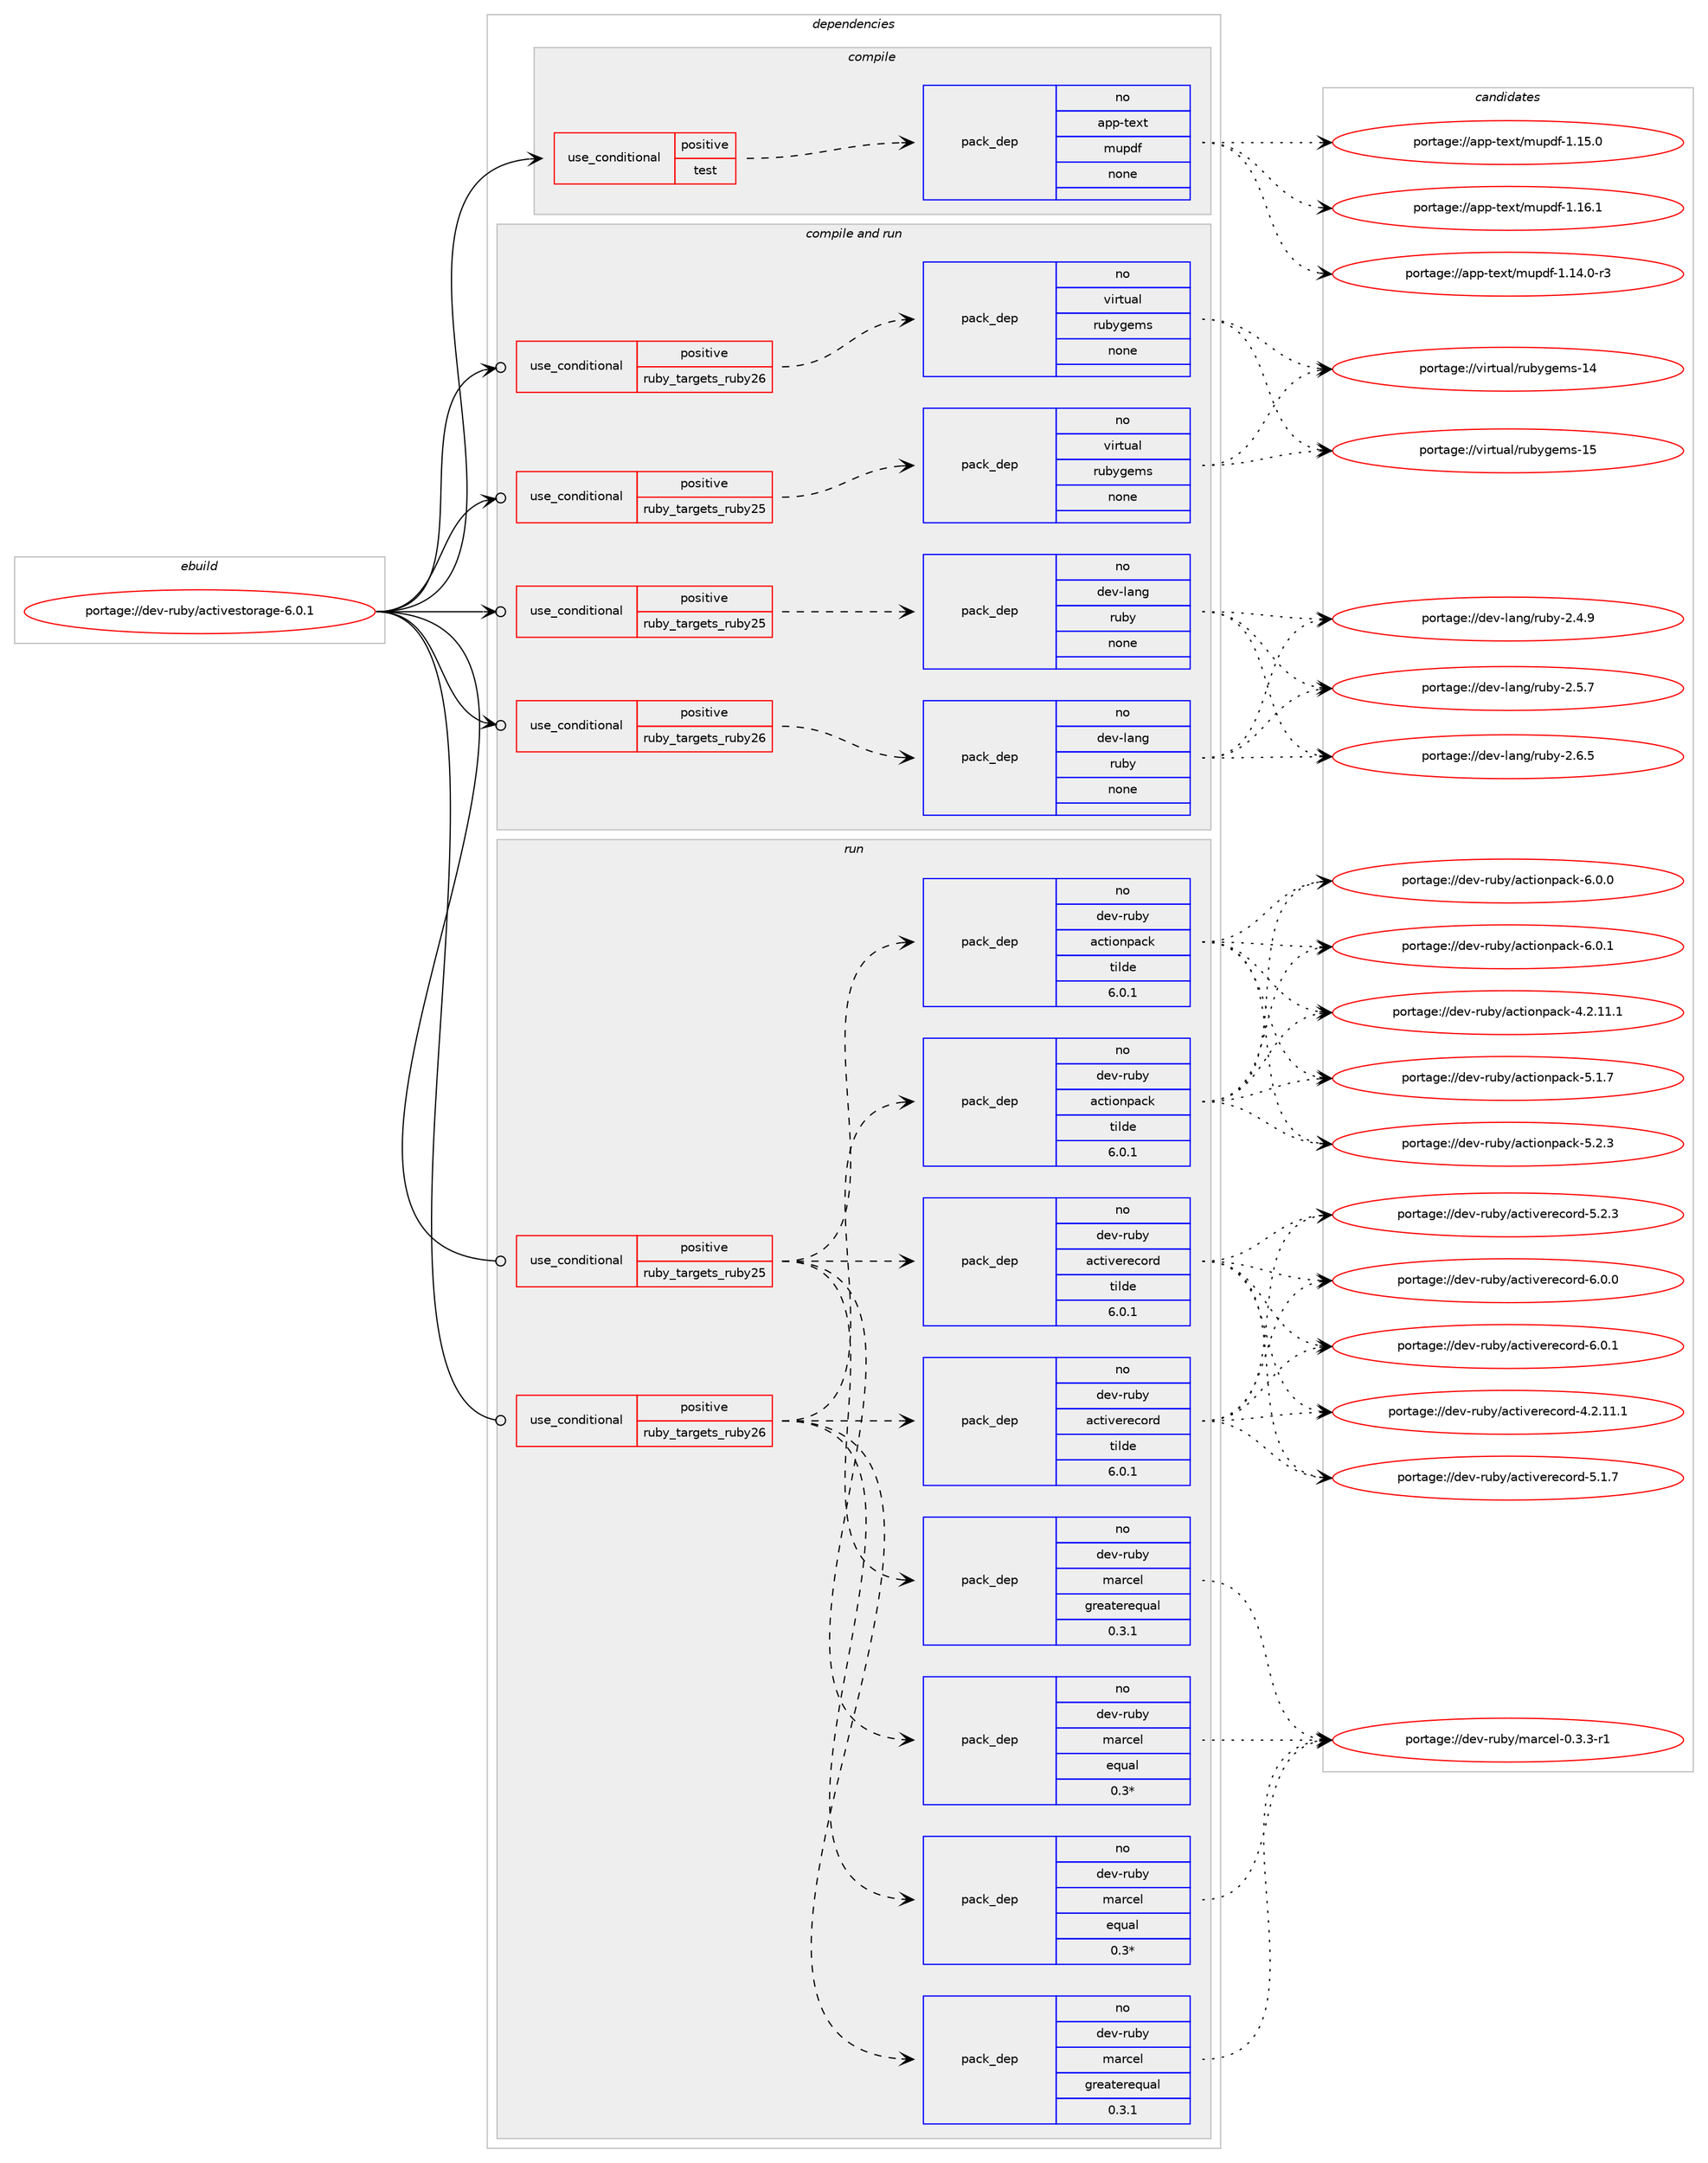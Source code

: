 digraph prolog {

# *************
# Graph options
# *************

newrank=true;
concentrate=true;
compound=true;
graph [rankdir=LR,fontname=Helvetica,fontsize=10,ranksep=1.5];#, ranksep=2.5, nodesep=0.2];
edge  [arrowhead=vee];
node  [fontname=Helvetica,fontsize=10];

# **********
# The ebuild
# **********

subgraph cluster_leftcol {
color=gray;
label=<<i>ebuild</i>>;
id [label="portage://dev-ruby/activestorage-6.0.1", color=red, width=4, href="../dev-ruby/activestorage-6.0.1.svg"];
}

# ****************
# The dependencies
# ****************

subgraph cluster_midcol {
color=gray;
label=<<i>dependencies</i>>;
subgraph cluster_compile {
fillcolor="#eeeeee";
style=filled;
label=<<i>compile</i>>;
subgraph cond46699 {
dependency210483 [label=<<TABLE BORDER="0" CELLBORDER="1" CELLSPACING="0" CELLPADDING="4"><TR><TD ROWSPAN="3" CELLPADDING="10">use_conditional</TD></TR><TR><TD>positive</TD></TR><TR><TD>test</TD></TR></TABLE>>, shape=none, color=red];
subgraph pack160328 {
dependency210484 [label=<<TABLE BORDER="0" CELLBORDER="1" CELLSPACING="0" CELLPADDING="4" WIDTH="220"><TR><TD ROWSPAN="6" CELLPADDING="30">pack_dep</TD></TR><TR><TD WIDTH="110">no</TD></TR><TR><TD>app-text</TD></TR><TR><TD>mupdf</TD></TR><TR><TD>none</TD></TR><TR><TD></TD></TR></TABLE>>, shape=none, color=blue];
}
dependency210483:e -> dependency210484:w [weight=20,style="dashed",arrowhead="vee"];
}
id:e -> dependency210483:w [weight=20,style="solid",arrowhead="vee"];
}
subgraph cluster_compileandrun {
fillcolor="#eeeeee";
style=filled;
label=<<i>compile and run</i>>;
subgraph cond46700 {
dependency210485 [label=<<TABLE BORDER="0" CELLBORDER="1" CELLSPACING="0" CELLPADDING="4"><TR><TD ROWSPAN="3" CELLPADDING="10">use_conditional</TD></TR><TR><TD>positive</TD></TR><TR><TD>ruby_targets_ruby25</TD></TR></TABLE>>, shape=none, color=red];
subgraph pack160329 {
dependency210486 [label=<<TABLE BORDER="0" CELLBORDER="1" CELLSPACING="0" CELLPADDING="4" WIDTH="220"><TR><TD ROWSPAN="6" CELLPADDING="30">pack_dep</TD></TR><TR><TD WIDTH="110">no</TD></TR><TR><TD>dev-lang</TD></TR><TR><TD>ruby</TD></TR><TR><TD>none</TD></TR><TR><TD></TD></TR></TABLE>>, shape=none, color=blue];
}
dependency210485:e -> dependency210486:w [weight=20,style="dashed",arrowhead="vee"];
}
id:e -> dependency210485:w [weight=20,style="solid",arrowhead="odotvee"];
subgraph cond46701 {
dependency210487 [label=<<TABLE BORDER="0" CELLBORDER="1" CELLSPACING="0" CELLPADDING="4"><TR><TD ROWSPAN="3" CELLPADDING="10">use_conditional</TD></TR><TR><TD>positive</TD></TR><TR><TD>ruby_targets_ruby25</TD></TR></TABLE>>, shape=none, color=red];
subgraph pack160330 {
dependency210488 [label=<<TABLE BORDER="0" CELLBORDER="1" CELLSPACING="0" CELLPADDING="4" WIDTH="220"><TR><TD ROWSPAN="6" CELLPADDING="30">pack_dep</TD></TR><TR><TD WIDTH="110">no</TD></TR><TR><TD>virtual</TD></TR><TR><TD>rubygems</TD></TR><TR><TD>none</TD></TR><TR><TD></TD></TR></TABLE>>, shape=none, color=blue];
}
dependency210487:e -> dependency210488:w [weight=20,style="dashed",arrowhead="vee"];
}
id:e -> dependency210487:w [weight=20,style="solid",arrowhead="odotvee"];
subgraph cond46702 {
dependency210489 [label=<<TABLE BORDER="0" CELLBORDER="1" CELLSPACING="0" CELLPADDING="4"><TR><TD ROWSPAN="3" CELLPADDING="10">use_conditional</TD></TR><TR><TD>positive</TD></TR><TR><TD>ruby_targets_ruby26</TD></TR></TABLE>>, shape=none, color=red];
subgraph pack160331 {
dependency210490 [label=<<TABLE BORDER="0" CELLBORDER="1" CELLSPACING="0" CELLPADDING="4" WIDTH="220"><TR><TD ROWSPAN="6" CELLPADDING="30">pack_dep</TD></TR><TR><TD WIDTH="110">no</TD></TR><TR><TD>dev-lang</TD></TR><TR><TD>ruby</TD></TR><TR><TD>none</TD></TR><TR><TD></TD></TR></TABLE>>, shape=none, color=blue];
}
dependency210489:e -> dependency210490:w [weight=20,style="dashed",arrowhead="vee"];
}
id:e -> dependency210489:w [weight=20,style="solid",arrowhead="odotvee"];
subgraph cond46703 {
dependency210491 [label=<<TABLE BORDER="0" CELLBORDER="1" CELLSPACING="0" CELLPADDING="4"><TR><TD ROWSPAN="3" CELLPADDING="10">use_conditional</TD></TR><TR><TD>positive</TD></TR><TR><TD>ruby_targets_ruby26</TD></TR></TABLE>>, shape=none, color=red];
subgraph pack160332 {
dependency210492 [label=<<TABLE BORDER="0" CELLBORDER="1" CELLSPACING="0" CELLPADDING="4" WIDTH="220"><TR><TD ROWSPAN="6" CELLPADDING="30">pack_dep</TD></TR><TR><TD WIDTH="110">no</TD></TR><TR><TD>virtual</TD></TR><TR><TD>rubygems</TD></TR><TR><TD>none</TD></TR><TR><TD></TD></TR></TABLE>>, shape=none, color=blue];
}
dependency210491:e -> dependency210492:w [weight=20,style="dashed",arrowhead="vee"];
}
id:e -> dependency210491:w [weight=20,style="solid",arrowhead="odotvee"];
}
subgraph cluster_run {
fillcolor="#eeeeee";
style=filled;
label=<<i>run</i>>;
subgraph cond46704 {
dependency210493 [label=<<TABLE BORDER="0" CELLBORDER="1" CELLSPACING="0" CELLPADDING="4"><TR><TD ROWSPAN="3" CELLPADDING="10">use_conditional</TD></TR><TR><TD>positive</TD></TR><TR><TD>ruby_targets_ruby25</TD></TR></TABLE>>, shape=none, color=red];
subgraph pack160333 {
dependency210494 [label=<<TABLE BORDER="0" CELLBORDER="1" CELLSPACING="0" CELLPADDING="4" WIDTH="220"><TR><TD ROWSPAN="6" CELLPADDING="30">pack_dep</TD></TR><TR><TD WIDTH="110">no</TD></TR><TR><TD>dev-ruby</TD></TR><TR><TD>actionpack</TD></TR><TR><TD>tilde</TD></TR><TR><TD>6.0.1</TD></TR></TABLE>>, shape=none, color=blue];
}
dependency210493:e -> dependency210494:w [weight=20,style="dashed",arrowhead="vee"];
subgraph pack160334 {
dependency210495 [label=<<TABLE BORDER="0" CELLBORDER="1" CELLSPACING="0" CELLPADDING="4" WIDTH="220"><TR><TD ROWSPAN="6" CELLPADDING="30">pack_dep</TD></TR><TR><TD WIDTH="110">no</TD></TR><TR><TD>dev-ruby</TD></TR><TR><TD>activerecord</TD></TR><TR><TD>tilde</TD></TR><TR><TD>6.0.1</TD></TR></TABLE>>, shape=none, color=blue];
}
dependency210493:e -> dependency210495:w [weight=20,style="dashed",arrowhead="vee"];
subgraph pack160335 {
dependency210496 [label=<<TABLE BORDER="0" CELLBORDER="1" CELLSPACING="0" CELLPADDING="4" WIDTH="220"><TR><TD ROWSPAN="6" CELLPADDING="30">pack_dep</TD></TR><TR><TD WIDTH="110">no</TD></TR><TR><TD>dev-ruby</TD></TR><TR><TD>marcel</TD></TR><TR><TD>greaterequal</TD></TR><TR><TD>0.3.1</TD></TR></TABLE>>, shape=none, color=blue];
}
dependency210493:e -> dependency210496:w [weight=20,style="dashed",arrowhead="vee"];
subgraph pack160336 {
dependency210497 [label=<<TABLE BORDER="0" CELLBORDER="1" CELLSPACING="0" CELLPADDING="4" WIDTH="220"><TR><TD ROWSPAN="6" CELLPADDING="30">pack_dep</TD></TR><TR><TD WIDTH="110">no</TD></TR><TR><TD>dev-ruby</TD></TR><TR><TD>marcel</TD></TR><TR><TD>equal</TD></TR><TR><TD>0.3*</TD></TR></TABLE>>, shape=none, color=blue];
}
dependency210493:e -> dependency210497:w [weight=20,style="dashed",arrowhead="vee"];
}
id:e -> dependency210493:w [weight=20,style="solid",arrowhead="odot"];
subgraph cond46705 {
dependency210498 [label=<<TABLE BORDER="0" CELLBORDER="1" CELLSPACING="0" CELLPADDING="4"><TR><TD ROWSPAN="3" CELLPADDING="10">use_conditional</TD></TR><TR><TD>positive</TD></TR><TR><TD>ruby_targets_ruby26</TD></TR></TABLE>>, shape=none, color=red];
subgraph pack160337 {
dependency210499 [label=<<TABLE BORDER="0" CELLBORDER="1" CELLSPACING="0" CELLPADDING="4" WIDTH="220"><TR><TD ROWSPAN="6" CELLPADDING="30">pack_dep</TD></TR><TR><TD WIDTH="110">no</TD></TR><TR><TD>dev-ruby</TD></TR><TR><TD>actionpack</TD></TR><TR><TD>tilde</TD></TR><TR><TD>6.0.1</TD></TR></TABLE>>, shape=none, color=blue];
}
dependency210498:e -> dependency210499:w [weight=20,style="dashed",arrowhead="vee"];
subgraph pack160338 {
dependency210500 [label=<<TABLE BORDER="0" CELLBORDER="1" CELLSPACING="0" CELLPADDING="4" WIDTH="220"><TR><TD ROWSPAN="6" CELLPADDING="30">pack_dep</TD></TR><TR><TD WIDTH="110">no</TD></TR><TR><TD>dev-ruby</TD></TR><TR><TD>activerecord</TD></TR><TR><TD>tilde</TD></TR><TR><TD>6.0.1</TD></TR></TABLE>>, shape=none, color=blue];
}
dependency210498:e -> dependency210500:w [weight=20,style="dashed",arrowhead="vee"];
subgraph pack160339 {
dependency210501 [label=<<TABLE BORDER="0" CELLBORDER="1" CELLSPACING="0" CELLPADDING="4" WIDTH="220"><TR><TD ROWSPAN="6" CELLPADDING="30">pack_dep</TD></TR><TR><TD WIDTH="110">no</TD></TR><TR><TD>dev-ruby</TD></TR><TR><TD>marcel</TD></TR><TR><TD>greaterequal</TD></TR><TR><TD>0.3.1</TD></TR></TABLE>>, shape=none, color=blue];
}
dependency210498:e -> dependency210501:w [weight=20,style="dashed",arrowhead="vee"];
subgraph pack160340 {
dependency210502 [label=<<TABLE BORDER="0" CELLBORDER="1" CELLSPACING="0" CELLPADDING="4" WIDTH="220"><TR><TD ROWSPAN="6" CELLPADDING="30">pack_dep</TD></TR><TR><TD WIDTH="110">no</TD></TR><TR><TD>dev-ruby</TD></TR><TR><TD>marcel</TD></TR><TR><TD>equal</TD></TR><TR><TD>0.3*</TD></TR></TABLE>>, shape=none, color=blue];
}
dependency210498:e -> dependency210502:w [weight=20,style="dashed",arrowhead="vee"];
}
id:e -> dependency210498:w [weight=20,style="solid",arrowhead="odot"];
}
}

# **************
# The candidates
# **************

subgraph cluster_choices {
rank=same;
color=gray;
label=<<i>candidates</i>>;

subgraph choice160328 {
color=black;
nodesep=1;
choiceportage971121124511610112011647109117112100102454946495246484511451 [label="portage://app-text/mupdf-1.14.0-r3", color=red, width=4,href="../app-text/mupdf-1.14.0-r3.svg"];
choiceportage97112112451161011201164710911711210010245494649534648 [label="portage://app-text/mupdf-1.15.0", color=red, width=4,href="../app-text/mupdf-1.15.0.svg"];
choiceportage97112112451161011201164710911711210010245494649544649 [label="portage://app-text/mupdf-1.16.1", color=red, width=4,href="../app-text/mupdf-1.16.1.svg"];
dependency210484:e -> choiceportage971121124511610112011647109117112100102454946495246484511451:w [style=dotted,weight="100"];
dependency210484:e -> choiceportage97112112451161011201164710911711210010245494649534648:w [style=dotted,weight="100"];
dependency210484:e -> choiceportage97112112451161011201164710911711210010245494649544649:w [style=dotted,weight="100"];
}
subgraph choice160329 {
color=black;
nodesep=1;
choiceportage10010111845108971101034711411798121455046524657 [label="portage://dev-lang/ruby-2.4.9", color=red, width=4,href="../dev-lang/ruby-2.4.9.svg"];
choiceportage10010111845108971101034711411798121455046534655 [label="portage://dev-lang/ruby-2.5.7", color=red, width=4,href="../dev-lang/ruby-2.5.7.svg"];
choiceportage10010111845108971101034711411798121455046544653 [label="portage://dev-lang/ruby-2.6.5", color=red, width=4,href="../dev-lang/ruby-2.6.5.svg"];
dependency210486:e -> choiceportage10010111845108971101034711411798121455046524657:w [style=dotted,weight="100"];
dependency210486:e -> choiceportage10010111845108971101034711411798121455046534655:w [style=dotted,weight="100"];
dependency210486:e -> choiceportage10010111845108971101034711411798121455046544653:w [style=dotted,weight="100"];
}
subgraph choice160330 {
color=black;
nodesep=1;
choiceportage118105114116117971084711411798121103101109115454952 [label="portage://virtual/rubygems-14", color=red, width=4,href="../virtual/rubygems-14.svg"];
choiceportage118105114116117971084711411798121103101109115454953 [label="portage://virtual/rubygems-15", color=red, width=4,href="../virtual/rubygems-15.svg"];
dependency210488:e -> choiceportage118105114116117971084711411798121103101109115454952:w [style=dotted,weight="100"];
dependency210488:e -> choiceportage118105114116117971084711411798121103101109115454953:w [style=dotted,weight="100"];
}
subgraph choice160331 {
color=black;
nodesep=1;
choiceportage10010111845108971101034711411798121455046524657 [label="portage://dev-lang/ruby-2.4.9", color=red, width=4,href="../dev-lang/ruby-2.4.9.svg"];
choiceportage10010111845108971101034711411798121455046534655 [label="portage://dev-lang/ruby-2.5.7", color=red, width=4,href="../dev-lang/ruby-2.5.7.svg"];
choiceportage10010111845108971101034711411798121455046544653 [label="portage://dev-lang/ruby-2.6.5", color=red, width=4,href="../dev-lang/ruby-2.6.5.svg"];
dependency210490:e -> choiceportage10010111845108971101034711411798121455046524657:w [style=dotted,weight="100"];
dependency210490:e -> choiceportage10010111845108971101034711411798121455046534655:w [style=dotted,weight="100"];
dependency210490:e -> choiceportage10010111845108971101034711411798121455046544653:w [style=dotted,weight="100"];
}
subgraph choice160332 {
color=black;
nodesep=1;
choiceportage118105114116117971084711411798121103101109115454952 [label="portage://virtual/rubygems-14", color=red, width=4,href="../virtual/rubygems-14.svg"];
choiceportage118105114116117971084711411798121103101109115454953 [label="portage://virtual/rubygems-15", color=red, width=4,href="../virtual/rubygems-15.svg"];
dependency210492:e -> choiceportage118105114116117971084711411798121103101109115454952:w [style=dotted,weight="100"];
dependency210492:e -> choiceportage118105114116117971084711411798121103101109115454953:w [style=dotted,weight="100"];
}
subgraph choice160333 {
color=black;
nodesep=1;
choiceportage10010111845114117981214797991161051111101129799107455246504649494649 [label="portage://dev-ruby/actionpack-4.2.11.1", color=red, width=4,href="../dev-ruby/actionpack-4.2.11.1.svg"];
choiceportage10010111845114117981214797991161051111101129799107455346494655 [label="portage://dev-ruby/actionpack-5.1.7", color=red, width=4,href="../dev-ruby/actionpack-5.1.7.svg"];
choiceportage10010111845114117981214797991161051111101129799107455346504651 [label="portage://dev-ruby/actionpack-5.2.3", color=red, width=4,href="../dev-ruby/actionpack-5.2.3.svg"];
choiceportage10010111845114117981214797991161051111101129799107455446484648 [label="portage://dev-ruby/actionpack-6.0.0", color=red, width=4,href="../dev-ruby/actionpack-6.0.0.svg"];
choiceportage10010111845114117981214797991161051111101129799107455446484649 [label="portage://dev-ruby/actionpack-6.0.1", color=red, width=4,href="../dev-ruby/actionpack-6.0.1.svg"];
dependency210494:e -> choiceportage10010111845114117981214797991161051111101129799107455246504649494649:w [style=dotted,weight="100"];
dependency210494:e -> choiceportage10010111845114117981214797991161051111101129799107455346494655:w [style=dotted,weight="100"];
dependency210494:e -> choiceportage10010111845114117981214797991161051111101129799107455346504651:w [style=dotted,weight="100"];
dependency210494:e -> choiceportage10010111845114117981214797991161051111101129799107455446484648:w [style=dotted,weight="100"];
dependency210494:e -> choiceportage10010111845114117981214797991161051111101129799107455446484649:w [style=dotted,weight="100"];
}
subgraph choice160334 {
color=black;
nodesep=1;
choiceportage100101118451141179812147979911610511810111410199111114100455246504649494649 [label="portage://dev-ruby/activerecord-4.2.11.1", color=red, width=4,href="../dev-ruby/activerecord-4.2.11.1.svg"];
choiceportage100101118451141179812147979911610511810111410199111114100455346494655 [label="portage://dev-ruby/activerecord-5.1.7", color=red, width=4,href="../dev-ruby/activerecord-5.1.7.svg"];
choiceportage100101118451141179812147979911610511810111410199111114100455346504651 [label="portage://dev-ruby/activerecord-5.2.3", color=red, width=4,href="../dev-ruby/activerecord-5.2.3.svg"];
choiceportage100101118451141179812147979911610511810111410199111114100455446484648 [label="portage://dev-ruby/activerecord-6.0.0", color=red, width=4,href="../dev-ruby/activerecord-6.0.0.svg"];
choiceportage100101118451141179812147979911610511810111410199111114100455446484649 [label="portage://dev-ruby/activerecord-6.0.1", color=red, width=4,href="../dev-ruby/activerecord-6.0.1.svg"];
dependency210495:e -> choiceportage100101118451141179812147979911610511810111410199111114100455246504649494649:w [style=dotted,weight="100"];
dependency210495:e -> choiceportage100101118451141179812147979911610511810111410199111114100455346494655:w [style=dotted,weight="100"];
dependency210495:e -> choiceportage100101118451141179812147979911610511810111410199111114100455346504651:w [style=dotted,weight="100"];
dependency210495:e -> choiceportage100101118451141179812147979911610511810111410199111114100455446484648:w [style=dotted,weight="100"];
dependency210495:e -> choiceportage100101118451141179812147979911610511810111410199111114100455446484649:w [style=dotted,weight="100"];
}
subgraph choice160335 {
color=black;
nodesep=1;
choiceportage10010111845114117981214710997114991011084548465146514511449 [label="portage://dev-ruby/marcel-0.3.3-r1", color=red, width=4,href="../dev-ruby/marcel-0.3.3-r1.svg"];
dependency210496:e -> choiceportage10010111845114117981214710997114991011084548465146514511449:w [style=dotted,weight="100"];
}
subgraph choice160336 {
color=black;
nodesep=1;
choiceportage10010111845114117981214710997114991011084548465146514511449 [label="portage://dev-ruby/marcel-0.3.3-r1", color=red, width=4,href="../dev-ruby/marcel-0.3.3-r1.svg"];
dependency210497:e -> choiceportage10010111845114117981214710997114991011084548465146514511449:w [style=dotted,weight="100"];
}
subgraph choice160337 {
color=black;
nodesep=1;
choiceportage10010111845114117981214797991161051111101129799107455246504649494649 [label="portage://dev-ruby/actionpack-4.2.11.1", color=red, width=4,href="../dev-ruby/actionpack-4.2.11.1.svg"];
choiceportage10010111845114117981214797991161051111101129799107455346494655 [label="portage://dev-ruby/actionpack-5.1.7", color=red, width=4,href="../dev-ruby/actionpack-5.1.7.svg"];
choiceportage10010111845114117981214797991161051111101129799107455346504651 [label="portage://dev-ruby/actionpack-5.2.3", color=red, width=4,href="../dev-ruby/actionpack-5.2.3.svg"];
choiceportage10010111845114117981214797991161051111101129799107455446484648 [label="portage://dev-ruby/actionpack-6.0.0", color=red, width=4,href="../dev-ruby/actionpack-6.0.0.svg"];
choiceportage10010111845114117981214797991161051111101129799107455446484649 [label="portage://dev-ruby/actionpack-6.0.1", color=red, width=4,href="../dev-ruby/actionpack-6.0.1.svg"];
dependency210499:e -> choiceportage10010111845114117981214797991161051111101129799107455246504649494649:w [style=dotted,weight="100"];
dependency210499:e -> choiceportage10010111845114117981214797991161051111101129799107455346494655:w [style=dotted,weight="100"];
dependency210499:e -> choiceportage10010111845114117981214797991161051111101129799107455346504651:w [style=dotted,weight="100"];
dependency210499:e -> choiceportage10010111845114117981214797991161051111101129799107455446484648:w [style=dotted,weight="100"];
dependency210499:e -> choiceportage10010111845114117981214797991161051111101129799107455446484649:w [style=dotted,weight="100"];
}
subgraph choice160338 {
color=black;
nodesep=1;
choiceportage100101118451141179812147979911610511810111410199111114100455246504649494649 [label="portage://dev-ruby/activerecord-4.2.11.1", color=red, width=4,href="../dev-ruby/activerecord-4.2.11.1.svg"];
choiceportage100101118451141179812147979911610511810111410199111114100455346494655 [label="portage://dev-ruby/activerecord-5.1.7", color=red, width=4,href="../dev-ruby/activerecord-5.1.7.svg"];
choiceportage100101118451141179812147979911610511810111410199111114100455346504651 [label="portage://dev-ruby/activerecord-5.2.3", color=red, width=4,href="../dev-ruby/activerecord-5.2.3.svg"];
choiceportage100101118451141179812147979911610511810111410199111114100455446484648 [label="portage://dev-ruby/activerecord-6.0.0", color=red, width=4,href="../dev-ruby/activerecord-6.0.0.svg"];
choiceportage100101118451141179812147979911610511810111410199111114100455446484649 [label="portage://dev-ruby/activerecord-6.0.1", color=red, width=4,href="../dev-ruby/activerecord-6.0.1.svg"];
dependency210500:e -> choiceportage100101118451141179812147979911610511810111410199111114100455246504649494649:w [style=dotted,weight="100"];
dependency210500:e -> choiceportage100101118451141179812147979911610511810111410199111114100455346494655:w [style=dotted,weight="100"];
dependency210500:e -> choiceportage100101118451141179812147979911610511810111410199111114100455346504651:w [style=dotted,weight="100"];
dependency210500:e -> choiceportage100101118451141179812147979911610511810111410199111114100455446484648:w [style=dotted,weight="100"];
dependency210500:e -> choiceportage100101118451141179812147979911610511810111410199111114100455446484649:w [style=dotted,weight="100"];
}
subgraph choice160339 {
color=black;
nodesep=1;
choiceportage10010111845114117981214710997114991011084548465146514511449 [label="portage://dev-ruby/marcel-0.3.3-r1", color=red, width=4,href="../dev-ruby/marcel-0.3.3-r1.svg"];
dependency210501:e -> choiceportage10010111845114117981214710997114991011084548465146514511449:w [style=dotted,weight="100"];
}
subgraph choice160340 {
color=black;
nodesep=1;
choiceportage10010111845114117981214710997114991011084548465146514511449 [label="portage://dev-ruby/marcel-0.3.3-r1", color=red, width=4,href="../dev-ruby/marcel-0.3.3-r1.svg"];
dependency210502:e -> choiceportage10010111845114117981214710997114991011084548465146514511449:w [style=dotted,weight="100"];
}
}

}
